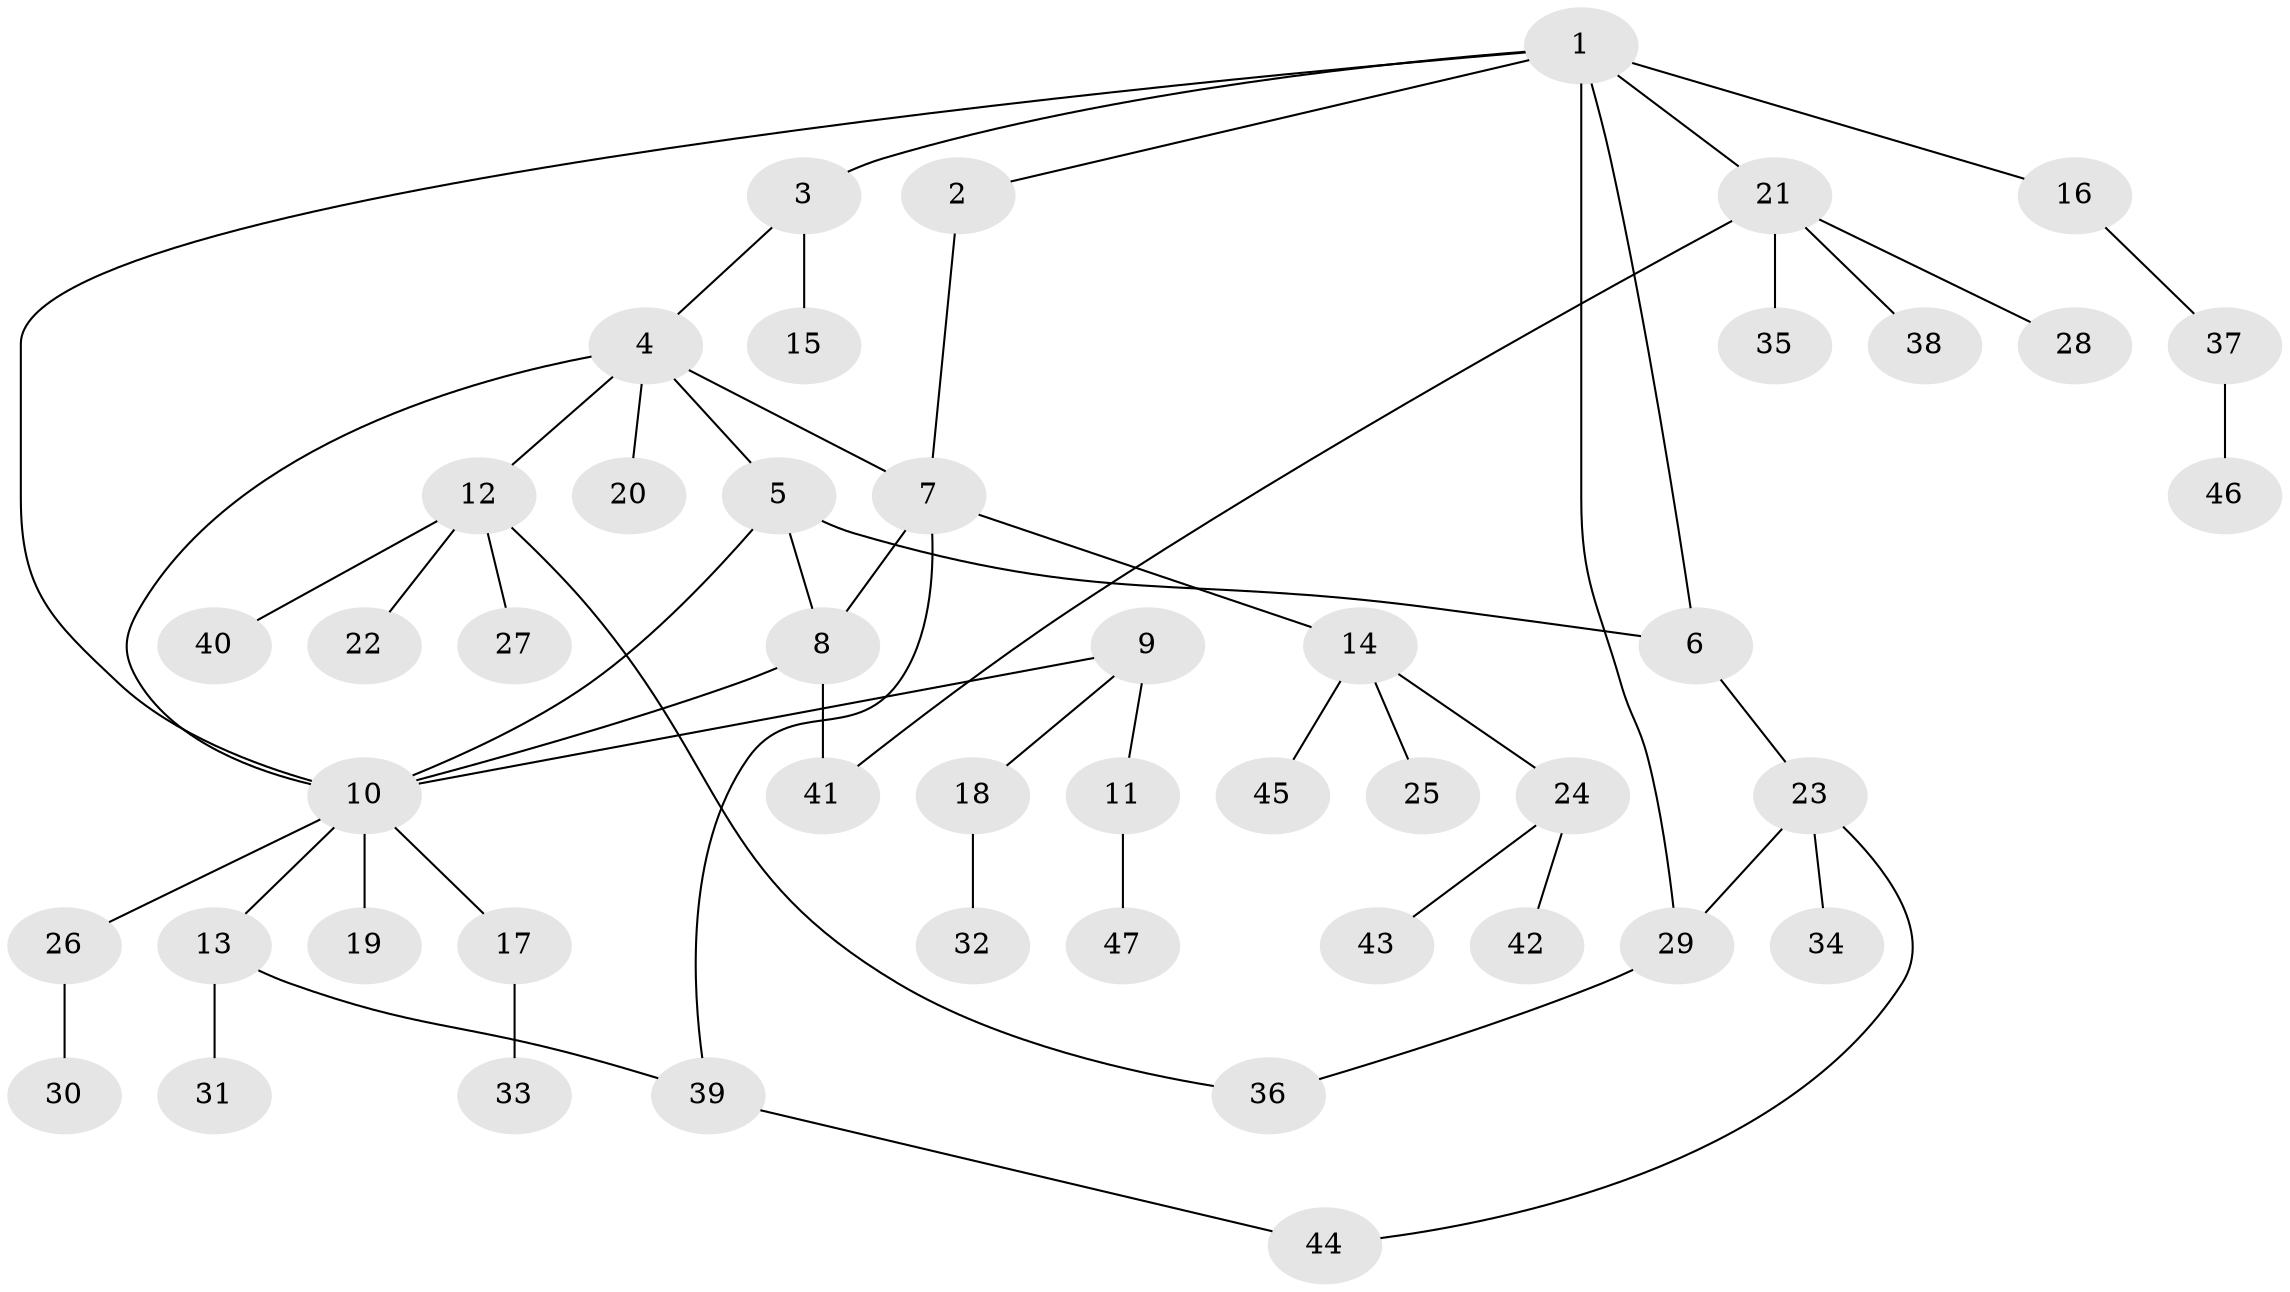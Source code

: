 // coarse degree distribution, {7: 0.09375, 2: 0.09375, 4: 0.0625, 5: 0.09375, 3: 0.09375, 8: 0.03125, 1: 0.53125}
// Generated by graph-tools (version 1.1) at 2025/42/03/06/25 10:42:11]
// undirected, 47 vertices, 57 edges
graph export_dot {
graph [start="1"]
  node [color=gray90,style=filled];
  1;
  2;
  3;
  4;
  5;
  6;
  7;
  8;
  9;
  10;
  11;
  12;
  13;
  14;
  15;
  16;
  17;
  18;
  19;
  20;
  21;
  22;
  23;
  24;
  25;
  26;
  27;
  28;
  29;
  30;
  31;
  32;
  33;
  34;
  35;
  36;
  37;
  38;
  39;
  40;
  41;
  42;
  43;
  44;
  45;
  46;
  47;
  1 -- 2;
  1 -- 3;
  1 -- 6;
  1 -- 10;
  1 -- 16;
  1 -- 21;
  1 -- 29;
  2 -- 7;
  3 -- 4;
  3 -- 15;
  4 -- 5;
  4 -- 7;
  4 -- 10;
  4 -- 12;
  4 -- 20;
  5 -- 6;
  5 -- 8;
  5 -- 10;
  6 -- 23;
  7 -- 8;
  7 -- 14;
  7 -- 39;
  8 -- 10;
  8 -- 41;
  9 -- 10;
  9 -- 11;
  9 -- 18;
  10 -- 13;
  10 -- 17;
  10 -- 19;
  10 -- 26;
  11 -- 47;
  12 -- 22;
  12 -- 27;
  12 -- 36;
  12 -- 40;
  13 -- 31;
  13 -- 39;
  14 -- 24;
  14 -- 25;
  14 -- 45;
  16 -- 37;
  17 -- 33;
  18 -- 32;
  21 -- 28;
  21 -- 35;
  21 -- 38;
  21 -- 41;
  23 -- 29;
  23 -- 34;
  23 -- 44;
  24 -- 42;
  24 -- 43;
  26 -- 30;
  29 -- 36;
  37 -- 46;
  39 -- 44;
}
